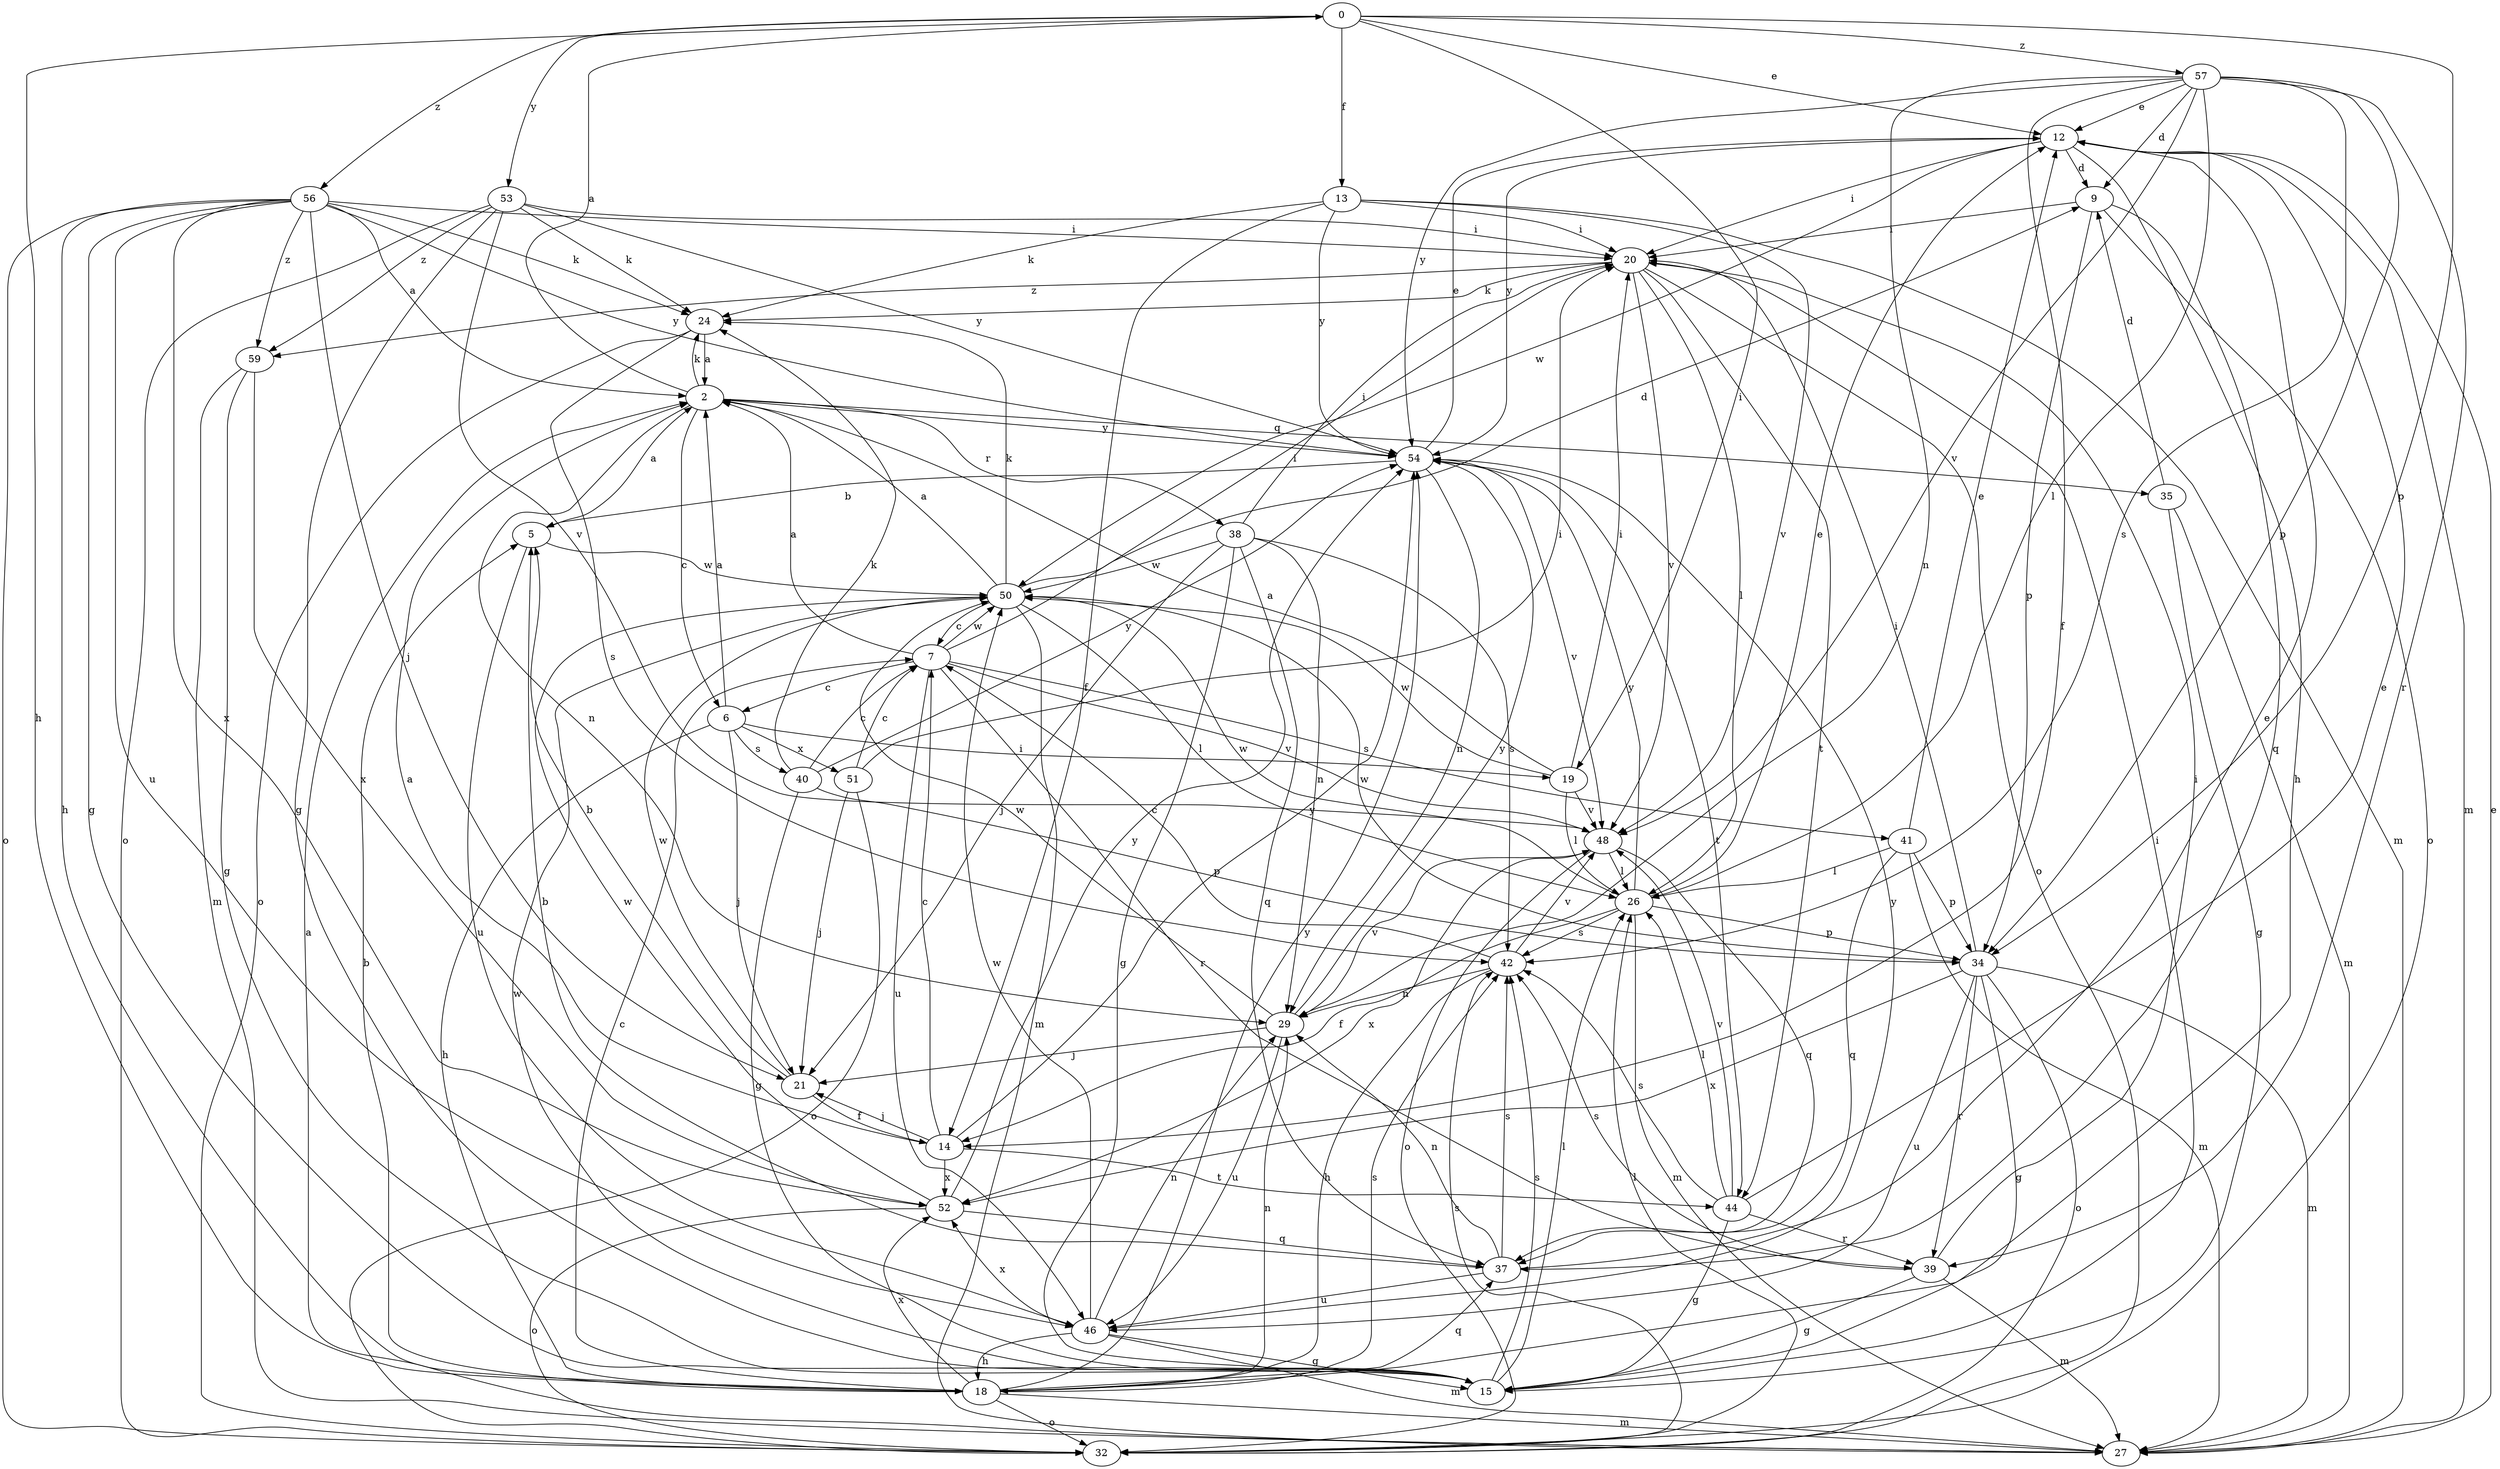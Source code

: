 strict digraph  {
0;
2;
5;
6;
7;
9;
12;
13;
14;
15;
18;
19;
20;
21;
24;
26;
27;
29;
32;
34;
35;
37;
38;
39;
40;
41;
42;
44;
46;
48;
50;
51;
52;
53;
54;
56;
57;
59;
0 -> 12  [label=e];
0 -> 13  [label=f];
0 -> 18  [label=h];
0 -> 19  [label=i];
0 -> 34  [label=p];
0 -> 53  [label=y];
0 -> 56  [label=z];
0 -> 57  [label=z];
2 -> 0  [label=a];
2 -> 6  [label=c];
2 -> 24  [label=k];
2 -> 29  [label=n];
2 -> 35  [label=q];
2 -> 38  [label=r];
2 -> 54  [label=y];
5 -> 2  [label=a];
5 -> 46  [label=u];
5 -> 50  [label=w];
6 -> 2  [label=a];
6 -> 18  [label=h];
6 -> 19  [label=i];
6 -> 21  [label=j];
6 -> 40  [label=s];
6 -> 51  [label=x];
7 -> 2  [label=a];
7 -> 6  [label=c];
7 -> 20  [label=i];
7 -> 39  [label=r];
7 -> 41  [label=s];
7 -> 46  [label=u];
7 -> 48  [label=v];
7 -> 50  [label=w];
9 -> 20  [label=i];
9 -> 32  [label=o];
9 -> 34  [label=p];
9 -> 37  [label=q];
12 -> 9  [label=d];
12 -> 18  [label=h];
12 -> 20  [label=i];
12 -> 27  [label=m];
12 -> 50  [label=w];
12 -> 54  [label=y];
13 -> 14  [label=f];
13 -> 20  [label=i];
13 -> 24  [label=k];
13 -> 27  [label=m];
13 -> 48  [label=v];
13 -> 54  [label=y];
14 -> 2  [label=a];
14 -> 7  [label=c];
14 -> 21  [label=j];
14 -> 44  [label=t];
14 -> 52  [label=x];
14 -> 54  [label=y];
15 -> 20  [label=i];
15 -> 26  [label=l];
15 -> 42  [label=s];
15 -> 50  [label=w];
18 -> 5  [label=b];
18 -> 7  [label=c];
18 -> 27  [label=m];
18 -> 29  [label=n];
18 -> 32  [label=o];
18 -> 37  [label=q];
18 -> 42  [label=s];
18 -> 52  [label=x];
18 -> 54  [label=y];
19 -> 2  [label=a];
19 -> 20  [label=i];
19 -> 26  [label=l];
19 -> 48  [label=v];
19 -> 50  [label=w];
20 -> 24  [label=k];
20 -> 26  [label=l];
20 -> 32  [label=o];
20 -> 44  [label=t];
20 -> 48  [label=v];
20 -> 59  [label=z];
21 -> 5  [label=b];
21 -> 14  [label=f];
21 -> 50  [label=w];
24 -> 2  [label=a];
24 -> 32  [label=o];
24 -> 42  [label=s];
26 -> 12  [label=e];
26 -> 14  [label=f];
26 -> 27  [label=m];
26 -> 34  [label=p];
26 -> 42  [label=s];
26 -> 50  [label=w];
26 -> 54  [label=y];
27 -> 2  [label=a];
27 -> 12  [label=e];
29 -> 21  [label=j];
29 -> 46  [label=u];
29 -> 48  [label=v];
29 -> 50  [label=w];
29 -> 54  [label=y];
32 -> 26  [label=l];
32 -> 42  [label=s];
34 -> 15  [label=g];
34 -> 20  [label=i];
34 -> 27  [label=m];
34 -> 32  [label=o];
34 -> 39  [label=r];
34 -> 46  [label=u];
34 -> 50  [label=w];
34 -> 52  [label=x];
35 -> 9  [label=d];
35 -> 15  [label=g];
35 -> 27  [label=m];
37 -> 5  [label=b];
37 -> 12  [label=e];
37 -> 29  [label=n];
37 -> 42  [label=s];
37 -> 46  [label=u];
38 -> 15  [label=g];
38 -> 20  [label=i];
38 -> 21  [label=j];
38 -> 29  [label=n];
38 -> 37  [label=q];
38 -> 42  [label=s];
38 -> 50  [label=w];
39 -> 15  [label=g];
39 -> 20  [label=i];
39 -> 27  [label=m];
39 -> 42  [label=s];
40 -> 7  [label=c];
40 -> 15  [label=g];
40 -> 24  [label=k];
40 -> 34  [label=p];
40 -> 54  [label=y];
41 -> 12  [label=e];
41 -> 26  [label=l];
41 -> 27  [label=m];
41 -> 34  [label=p];
41 -> 37  [label=q];
42 -> 7  [label=c];
42 -> 18  [label=h];
42 -> 29  [label=n];
42 -> 48  [label=v];
44 -> 12  [label=e];
44 -> 15  [label=g];
44 -> 26  [label=l];
44 -> 39  [label=r];
44 -> 42  [label=s];
44 -> 48  [label=v];
46 -> 15  [label=g];
46 -> 18  [label=h];
46 -> 27  [label=m];
46 -> 29  [label=n];
46 -> 50  [label=w];
46 -> 52  [label=x];
46 -> 54  [label=y];
48 -> 26  [label=l];
48 -> 32  [label=o];
48 -> 37  [label=q];
48 -> 52  [label=x];
50 -> 2  [label=a];
50 -> 7  [label=c];
50 -> 9  [label=d];
50 -> 24  [label=k];
50 -> 26  [label=l];
50 -> 27  [label=m];
51 -> 7  [label=c];
51 -> 20  [label=i];
51 -> 21  [label=j];
51 -> 32  [label=o];
52 -> 32  [label=o];
52 -> 37  [label=q];
52 -> 50  [label=w];
52 -> 54  [label=y];
53 -> 15  [label=g];
53 -> 20  [label=i];
53 -> 24  [label=k];
53 -> 32  [label=o];
53 -> 48  [label=v];
53 -> 54  [label=y];
53 -> 59  [label=z];
54 -> 5  [label=b];
54 -> 12  [label=e];
54 -> 29  [label=n];
54 -> 44  [label=t];
54 -> 48  [label=v];
56 -> 2  [label=a];
56 -> 15  [label=g];
56 -> 18  [label=h];
56 -> 20  [label=i];
56 -> 21  [label=j];
56 -> 24  [label=k];
56 -> 32  [label=o];
56 -> 46  [label=u];
56 -> 52  [label=x];
56 -> 54  [label=y];
56 -> 59  [label=z];
57 -> 9  [label=d];
57 -> 12  [label=e];
57 -> 14  [label=f];
57 -> 26  [label=l];
57 -> 29  [label=n];
57 -> 34  [label=p];
57 -> 39  [label=r];
57 -> 42  [label=s];
57 -> 48  [label=v];
57 -> 54  [label=y];
59 -> 15  [label=g];
59 -> 27  [label=m];
59 -> 52  [label=x];
}
